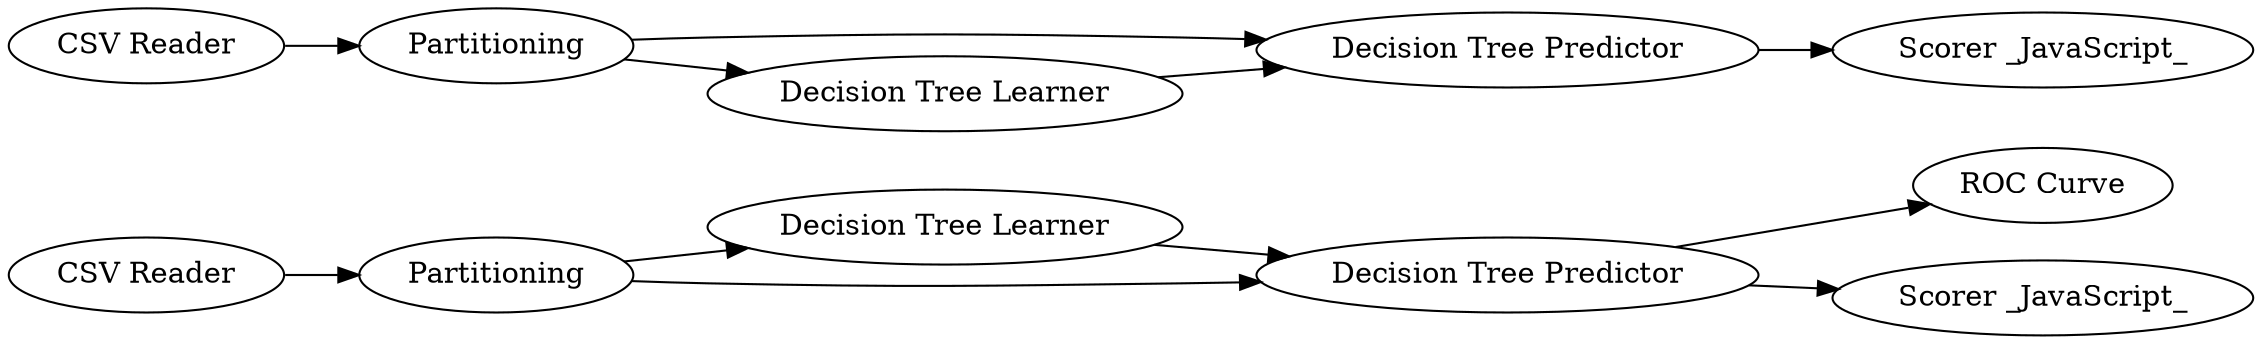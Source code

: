 digraph {
	1 -> 4
	10 -> 9
	4 -> 5
	12 -> 9
	2 -> 10
	9 -> 13
	5 -> 6
	6 -> 7
	10 -> 12
	4 -> 6
	6 -> 8
	5 [label="Decision Tree Learner"]
	13 [label="Scorer _JavaScript_"]
	1 [label="CSV Reader"]
	7 [label="ROC Curve"]
	9 [label="Decision Tree Predictor"]
	4 [label=Partitioning]
	6 [label="Decision Tree Predictor"]
	8 [label="Scorer _JavaScript_"]
	12 [label="Decision Tree Learner"]
	2 [label="CSV Reader"]
	10 [label=Partitioning]
	rankdir=LR
}
